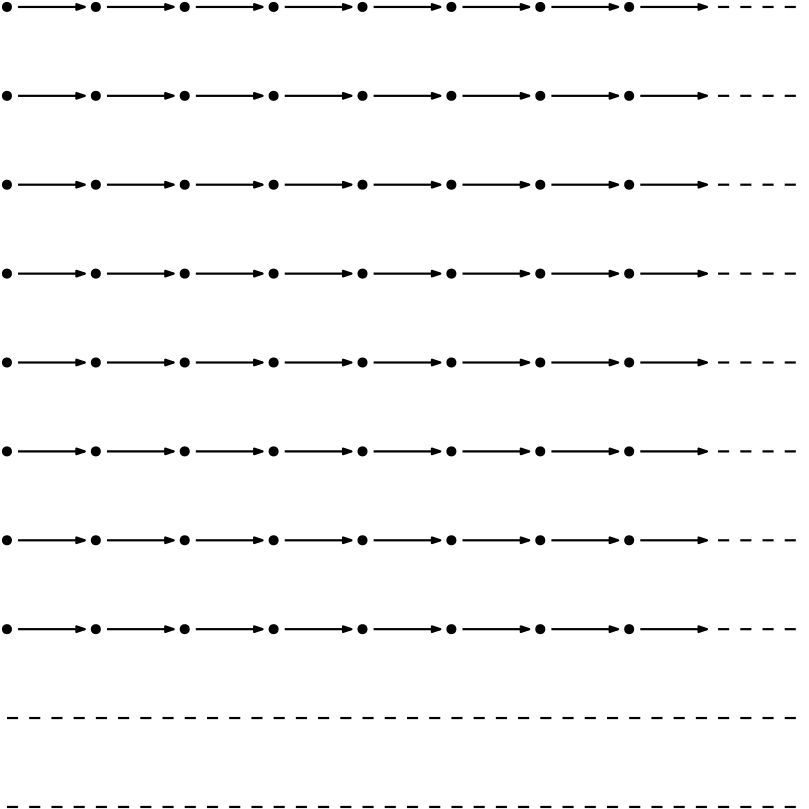 <?xml version="1.0"?>
<!DOCTYPE ipe SYSTEM "ipe.dtd">
<ipe version="70218" creator="Ipe 7.2.28">
<info created="D:20181016201659" modified="D:20240326222335"/>
<ipestyle name="tungsteno">
<symbol name="arrow/arc(spx)">
<path stroke="sym-stroke" fill="sym-stroke" pen="sym-pen">
0 0 m
-1 0.333 l
-1 -0.333 l
h
</path>
</symbol>
<symbol name="arrow/farc(spx)">
<path stroke="sym-stroke" fill="white" pen="sym-pen">
0 0 m
-1 0.333 l
-1 -0.333 l
h
</path>
</symbol>
<symbol name="arrow/ptarc(spx)">
<path stroke="sym-stroke" fill="sym-stroke" pen="sym-pen">
0 0 m
-1 0.333 l
-0.8 0 l
-1 -0.333 l
h
</path>
</symbol>
<symbol name="arrow/fptarc(spx)">
<path stroke="sym-stroke" fill="white" pen="sym-pen">
0 0 m
-1 0.333 l
-0.8 0 l
-1 -0.333 l
h
</path>
</symbol>
<symbol name="mark/circle(sx)" transformations="translations">
<path fill="sym-stroke">
0.6 0 0 0.6 0 0 e
0.4 0 0 0.4 0 0 e
</path>
</symbol>
<symbol name="mark/disk(sx)" transformations="translations">
<path fill="sym-stroke">
0.6 0 0 0.6 0 0 e
</path>
</symbol>
<symbol name="mark/fdisk(sfx)" transformations="translations">
<group>
<path fill="sym-fill">
0.5 0 0 0.5 0 0 e
</path>
<path fill="sym-stroke" fillrule="eofill">
0.6 0 0 0.6 0 0 e
0.4 0 0 0.4 0 0 e
</path>
</group>
</symbol>
<symbol name="mark/box(sx)" transformations="translations">
<path fill="sym-stroke" fillrule="eofill">
-0.6 -0.6 m
0.6 -0.6 l
0.6 0.6 l
-0.6 0.6 l
h
-0.4 -0.4 m
0.4 -0.4 l
0.4 0.4 l
-0.4 0.4 l
h
</path>
</symbol>
<symbol name="mark/square(sx)" transformations="translations">
<path fill="sym-stroke">
-0.6 -0.6 m
0.6 -0.6 l
0.6 0.6 l
-0.6 0.6 l
h
</path>
</symbol>
<symbol name="mark/fsquare(sfx)" transformations="translations">
<group>
<path fill="sym-fill">
-0.5 -0.5 m
0.5 -0.5 l
0.5 0.5 l
-0.5 0.5 l
h
</path>
<path fill="sym-stroke" fillrule="eofill">
-0.6 -0.6 m
0.6 -0.6 l
0.6 0.6 l
-0.6 0.6 l
h
-0.4 -0.4 m
0.4 -0.4 l
0.4 0.4 l
-0.4 0.4 l
h
</path>
</group>
</symbol>
<symbol name="mark/cross(sx)" transformations="translations">
<group>
<path fill="sym-stroke">
-0.43 -0.57 m
0.57 0.43 l
0.43 0.57 l
-0.57 -0.43 l
h
</path>
<path fill="sym-stroke">
-0.43 0.57 m
0.57 -0.43 l
0.43 -0.57 l
-0.57 0.43 l
h
</path>
</group>
</symbol>
<symbol name="arrow/fnormal(spx)">
<path stroke="sym-stroke" fill="white" pen="sym-pen">
0 0 m
-1 0.333 l
-1 -0.333 l
h
</path>
</symbol>
<symbol name="arrow/pointed(spx)">
<path stroke="sym-stroke" fill="sym-stroke" pen="sym-pen">
0 0 m
-1 0.333 l
-0.8 0 l
-1 -0.333 l
h
</path>
</symbol>
<symbol name="arrow/fpointed(spx)">
<path stroke="sym-stroke" fill="white" pen="sym-pen">
0 0 m
-1 0.333 l
-0.8 0 l
-1 -0.333 l
h
</path>
</symbol>
<symbol name="arrow/linear(spx)">
<path stroke="sym-stroke" pen="sym-pen">
-1 0.333 m
0 0 l
-1 -0.333 l
</path>
</symbol>
<symbol name="arrow/fdouble(spx)">
<path stroke="sym-stroke" fill="white" pen="sym-pen">
0 0 m
-1 0.333 l
-1 -0.333 l
h
-1 0 m
-2 0.333 l
-2 -0.333 l
h
</path>
</symbol>
<symbol name="arrow/double(spx)">
<path stroke="sym-stroke" fill="sym-stroke" pen="sym-pen">
0 0 m
-1 0.333 l
-1 -0.333 l
h
-1 0 m
-2 0.333 l
-2 -0.333 l
h
</path>
</symbol>
<symbol name="arrow/mid-normal(spx)">
<path stroke="sym-stroke" fill="sym-stroke" pen="sym-pen">
0.5 0 m
-0.5 0.333 l
-0.5 -0.333 l
h
</path>
</symbol>
<symbol name="arrow/mid-fnormal(spx)">
<path stroke="sym-stroke" fill="white" pen="sym-pen">
0.5 0 m
-0.5 0.333 l
-0.5 -0.333 l
h
</path>
</symbol>
<symbol name="arrow/mid-pointed(spx)">
<path stroke="sym-stroke" fill="sym-stroke" pen="sym-pen">
0.5 0 m
-0.5 0.333 l
-0.3 0 l
-0.5 -0.333 l
h
</path>
</symbol>
<symbol name="arrow/mid-fpointed(spx)">
<path stroke="sym-stroke" fill="white" pen="sym-pen">
0.5 0 m
-0.5 0.333 l
-0.3 0 l
-0.5 -0.333 l
h
</path>
</symbol>
<symbol name="arrow/mid-double(spx)">
<path stroke="sym-stroke" fill="sym-stroke" pen="sym-pen">
1 0 m
0 0.333 l
0 -0.333 l
h
0 0 m
-1 0.333 l
-1 -0.333 l
h
</path>
</symbol>
<symbol name="arrow/mid-fdouble(spx)">
<path stroke="sym-stroke" fill="white" pen="sym-pen">
1 0 m
0 0.333 l
0 -0.333 l
h
0 0 m
-1 0.333 l
-1 -0.333 l
h
</path>
</symbol>
<anglesize name="22.5 deg" value="22.5"/>
<anglesize name="30 deg" value="30"/>
<anglesize name="45 deg" value="45"/>
<anglesize name="60 deg" value="60"/>
<anglesize name="90 deg" value="90"/>
<arrowsize name="large" value="10"/>
<arrowsize name="small" value="5"/>
<arrowsize name="tiny" value="3"/>
<color name="amber100" value="1 0.925 0.702"/>
<color name="amber200" value="1 0.878 0.51"/>
<color name="amber300" value="1 0.835 0.31"/>
<color name="amber400" value="1 0.792 0.157"/>
<color name="amber500" value="1 0.757 0.027"/>
<color name="amber600" value="1 0.702 0"/>
<color name="amber700" value="1 0.627 0"/>
<color name="amber800" value="1 0.561 0"/>
<color name="amber900" value="1 0.435 0"/>
<color name="blue100" value="0.733 0.871 0.984"/>
<color name="blue200" value="0.565 0.792 0.976"/>
<color name="blue300" value="0.392 0.71 0.965"/>
<color name="blue400" value="0.259 0.647 0.961"/>
<color name="blue500" value="0.129 0.588 0.953"/>
<color name="blue600" value="0.118 0.533 0.898"/>
<color name="blue700" value="0.098 0.463 0.824"/>
<color name="blue800" value="0.082 0.396 0.753"/>
<color name="blue900" value="0.051 0.278 0.631"/>
<color name="bluegray100" value="0.812 0.847 0.863"/>
<color name="bluegray200" value="0.69 0.745 0.773"/>
<color name="bluegray300" value="0.565 0.643 0.682"/>
<color name="bluegray400" value="0.471 0.565 0.612"/>
<color name="bluegray500" value="0.376 0.49 0.545"/>
<color name="bluegray600" value="0.329 0.431 0.478"/>
<color name="bluegray700" value="0.271 0.353 0.392"/>
<color name="bluegray800" value="0.216 0.278 0.31"/>
<color name="bluegray900" value="0.149 0.196 0.22"/>
<color name="brown100" value="0.843 0.8 0.784"/>
<color name="brown200" value="0.737 0.667 0.643"/>
<color name="brown300" value="0.631 0.533 0.498"/>
<color name="brown400" value="0.553 0.431 0.388"/>
<color name="brown500" value="0.475 0.333 0.282"/>
<color name="brown600" value="0.427 0.298 0.255"/>
<color name="brown700" value="0.365 0.251 0.216"/>
<color name="brown800" value="0.306 0.204 0.18"/>
<color name="brown900" value="0.243 0.153 0.137"/>
<color name="cyan100" value="0.698 0.922 0.949"/>
<color name="cyan200" value="0.502 0.871 0.918"/>
<color name="cyan300" value="0.302 0.816 0.882"/>
<color name="cyan400" value="0.149 0.776 0.855"/>
<color name="cyan500" value="0 0.737 0.831"/>
<color name="cyan600" value="0 0.675 0.757"/>
<color name="cyan700" value="0 0.592 0.655"/>
<color name="cyan800" value="0 0.514 0.561"/>
<color name="cyan900" value="0 0.376 0.392"/>
<color name="deeporange100" value="1 0.8 0.737"/>
<color name="deeporange200" value="1 0.671 0.569"/>
<color name="deeporange300" value="1 0.541 0.396"/>
<color name="deeporange400" value="1 0.439 0.263"/>
<color name="deeporange500" value="1 0.341 0.133"/>
<color name="deeporange600" value="0.957 0.318 0.118"/>
<color name="deeporange700" value="0.902 0.29 0.098"/>
<color name="deeporange800" value="0.847 0.263 0.082"/>
<color name="deeporange900" value="0.749 0.212 0.047"/>
<color name="deeppurple100" value="0.82 0.769 0.914"/>
<color name="deeppurple200" value="0.702 0.616 0.859"/>
<color name="deeppurple300" value="0.584 0.459 0.804"/>
<color name="deeppurple400" value="0.494 0.341 0.761"/>
<color name="deeppurple500" value="0.404 0.227 0.718"/>
<color name="deeppurple600" value="0.369 0.208 0.694"/>
<color name="deeppurple700" value="0.318 0.176 0.659"/>
<color name="deeppurple800" value="0.271 0.153 0.627"/>
<color name="deeppurple900" value="0.192 0.106 0.573"/>
<color name="gray100" value="0.961"/>
<color name="gray200" value="0.933"/>
<color name="gray300" value="0.878"/>
<color name="gray400" value="0.741"/>
<color name="gray500" value="0.62"/>
<color name="gray600" value="0.459"/>
<color name="gray700" value="0.38"/>
<color name="gray800" value="0.259"/>
<color name="gray900" value="0.129"/>
<color name="green100" value="0.784 0.902 0.788"/>
<color name="green200" value="0.647 0.839 0.655"/>
<color name="green300" value="0.506 0.78 0.518"/>
<color name="green400" value="0.4 0.733 0.416"/>
<color name="green500" value="0.298 0.686 0.314"/>
<color name="green600" value="0.263 0.627 0.278"/>
<color name="green700" value="0.22 0.557 0.235"/>
<color name="green800" value="0.18 0.49 0.196"/>
<color name="green900" value="0.106 0.369 0.125"/>
<color name="indigo100" value="0.773 0.792 0.914"/>
<color name="indigo200" value="0.624 0.659 0.855"/>
<color name="indigo300" value="0.475 0.525 0.796"/>
<color name="indigo400" value="0.361 0.42 0.753"/>
<color name="indigo500" value="0.247 0.318 0.71"/>
<color name="indigo600" value="0.224 0.286 0.671"/>
<color name="indigo700" value="0.188 0.247 0.624"/>
<color name="indigo800" value="0.157 0.208 0.576"/>
<color name="indigo900" value="0.102 0.137 0.494"/>
<color name="lightblue100" value="0.702 0.898 0.988"/>
<color name="lightblue200" value="0.506 0.831 0.98"/>
<color name="lightblue300" value="0.31 0.765 0.969"/>
<color name="lightblue400" value="0.161 0.714 0.965"/>
<color name="lightblue500" value="0.012 0.663 0.957"/>
<color name="lightblue600" value="0.012 0.608 0.898"/>
<color name="lightblue700" value="0.008 0.533 0.82"/>
<color name="lightblue800" value="0.008 0.467 0.741"/>
<color name="lightblue900" value="0.004 0.341 0.608"/>
<color name="lightgreen100" value="0.863 0.929 0.784"/>
<color name="lightgreen200" value="0.773 0.882 0.647"/>
<color name="lightgreen300" value="0.682 0.835 0.506"/>
<color name="lightgreen400" value="0.612 0.8 0.396"/>
<color name="lightgreen500" value="0.545 0.765 0.29"/>
<color name="lightgreen600" value="0.486 0.702 0.259"/>
<color name="lightgreen700" value="0.408 0.624 0.22"/>
<color name="lightgreen800" value="0.333 0.545 0.184"/>
<color name="lightgreen900" value="0.2 0.412 0.118"/>
<color name="lime100" value="0.941 0.957 0.765"/>
<color name="lime200" value="0.902 0.933 0.612"/>
<color name="lime300" value="0.863 0.906 0.459"/>
<color name="lime400" value="0.831 0.882 0.341"/>
<color name="lime500" value="0.804 0.863 0.224"/>
<color name="lime600" value="0.753 0.792 0.2"/>
<color name="lime700" value="0.686 0.706 0.169"/>
<color name="lime800" value="0.62 0.616 0.141"/>
<color name="lime900" value="0.51 0.467 0.09"/>
<color name="orange100" value="1 0.878 0.698"/>
<color name="orange200" value="1 0.8 0.502"/>
<color name="orange300" value="1 0.718 0.302"/>
<color name="orange400" value="1 0.655 0.149"/>
<color name="orange500" value="1 0.596 0"/>
<color name="orange600" value="0.984 0.549 0"/>
<color name="orange700" value="0.961 0.486 0"/>
<color name="orange800" value="0.937 0.424 0"/>
<color name="orange900" value="0.902 0.318 0"/>
<color name="pink100" value="0.973 0.733 0.816"/>
<color name="pink200" value="0.957 0.561 0.694"/>
<color name="pink300" value="0.941 0.384 0.573"/>
<color name="pink400" value="0.925 0.251 0.478"/>
<color name="pink500" value="0.914 0.118 0.388"/>
<color name="pink600" value="0.847 0.106 0.376"/>
<color name="pink700" value="0.761 0.094 0.357"/>
<color name="pink800" value="0.678 0.078 0.341"/>
<color name="pink900" value="0.533 0.055 0.31"/>
<color name="purple100" value="0.882 0.745 0.906"/>
<color name="purple200" value="0.808 0.576 0.847"/>
<color name="purple300" value="0.729 0.408 0.784"/>
<color name="purple400" value="0.671 0.278 0.737"/>
<color name="purple500" value="0.612 0.153 0.69"/>
<color name="purple600" value="0.557 0.141 0.667"/>
<color name="purple700" value="0.482 0.122 0.635"/>
<color name="purple800" value="0.416 0.106 0.604"/>
<color name="purple900" value="0.29 0.078 0.549"/>
<color name="red100" value="1 0.804 0.824"/>
<color name="red200" value="0.937 0.604 0.604"/>
<color name="red300" value="0.898 0.451 0.451"/>
<color name="red400" value="0.937 0.325 0.314"/>
<color name="red500" value="0.957 0.263 0.212"/>
<color name="red600" value="0.898 0.224 0.208"/>
<color name="red700" value="0.827 0.184 0.184"/>
<color name="red800" value="0.776 0.157 0.157"/>
<color name="red900" value="0.718 0.11 0.11"/>
<color name="teal100" value="0.698 0.875 0.859"/>
<color name="teal200" value="0.502 0.796 0.769"/>
<color name="teal300" value="0.302 0.714 0.675"/>
<color name="teal400" value="0.149 0.651 0.604"/>
<color name="teal500" value="0 0.588 0.533"/>
<color name="teal600" value="0 0.537 0.482"/>
<color name="teal700" value="0 0.475 0.42"/>
<color name="teal800" value="0 0.412 0.361"/>
<color name="teal900" value="0 0.302 0.251"/>
<color name="yellow100" value="1 0.976 0.769"/>
<color name="yellow200" value="1 0.961 0.616"/>
<color name="yellow300" value="1 0.945 0.463"/>
<color name="yellow400" value="1 0.933 0.345"/>
<color name="yellow500" value="1 0.922 0.231"/>
<color name="yellow600" value="0.992 0.847 0.208"/>
<color name="yellow700" value="0.984 0.753 0.176"/>
<color name="yellow800" value="0.976 0.659 0.145"/>
<color name="yellow900" value="0.961 0.498 0.09"/>
<dashstyle name="dash dot dotted" value="[4 2 1 2 1 2] 0"/>
<dashstyle name="dash dotted" value="[4 2 1 2] 0"/>
<dashstyle name="dashed" value="[4] 0"/>
<dashstyle name="dotted" value="[1 3] 0"/>
<dashstyle name="large dashed" value="[12] 0"/>
<dashstyle name="large dotted" value="[2 4] 0"/>
<dashstyle name="medium dashed" value="[8] 0"/>
<gridsize name="10 pts (~3.5 mm)" value="10"/>
<gridsize name="14 pts (~5 mm)" value="14"/>
<gridsize name="16 pts (~6 mm)" value="16"/>
<gridsize name="20 pts (~7 mm)" value="20"/>
<gridsize name="28 pts (~10 mm)" value="28"/>
<gridsize name="32 pts (~12 mm)" value="32"/>
<gridsize name="4 pts" value="4"/>
<gridsize name="56 pts (~20 mm)" value="56"/>
<gridsize name="8 pts (~3 mm)" value="8"/>
<opacity name="10%" value="0.1"/>
<opacity name="20%" value="0.2"/>
<opacity name="30%" value="0.3"/>
<opacity name="40%" value="0.4"/>
<opacity name="50%" value="0.5"/>
<opacity name="60%" value="0.6"/>
<opacity name="70%" value="0.7"/>
<opacity name="80%" value="0.8"/>
<opacity name="90%" value="0.9"/>
<pen name="fat" value="1.2"/>
<pen name="heavier" value="0.8"/>
<pen name="ultrafat" value="2"/>
<symbolsize name="large" value="5"/>
<symbolsize name="small" value="2"/>
<symbolsize name="tiny" value="1.1"/>
<textsize name="Huge" value="\Huge"/>
<textsize name="LARGE" value="\LARGE"/>
<textsize name="Large" value="\Large"/>
<textsize name="footnote" value="\footnotesize"/>
<textsize name="huge" value="\huge"/>
<textsize name="large" value="\large"/>
<textsize name="script" value="\scriptsize"/>
<textsize name="small" value="\small"/>
<textsize name="tiny" value="\tiny"/>
<textstyle name="center" begin="\begin{center}" end="\end{center}"/>
<textstyle name="item" begin="\begin{itemize}\item{}" end="\end{itemize}"/>
<textstyle name="itemize" begin="\begin{itemize}" end="\end{itemize}"/>
<tiling name="falling" angle="-60" step="4" width="1"/>
<tiling name="rising" angle="30" step="4" width="1"/>
</ipestyle>
<page>
<layer name="alpha"/>
<view layers="alpha" active="alpha"/>
<use layer="alpha" matrix="1 0 0 1 0 -32" name="mark/disk(sx)" pos="64 704" size="normal" stroke="black"/>
<use matrix="1 0 0 1 0 -32" name="mark/disk(sx)" pos="96 704" size="normal" stroke="black"/>
<use matrix="1 0 0 1 0 -32" name="mark/disk(sx)" pos="128 704" size="normal" stroke="black"/>
<use matrix="1 0 0 1 0 -32" name="mark/disk(sx)" pos="160 704" size="normal" stroke="black"/>
<use matrix="1 0 0 1 0 -32" name="mark/disk(sx)" pos="192 704" size="normal" stroke="black"/>
<use matrix="1 0 0 1 0 -32" name="mark/disk(sx)" pos="224 704" size="normal" stroke="black"/>
<use matrix="1 0 0 1 0 -32" name="mark/disk(sx)" pos="256 704" size="normal" stroke="black"/>
<use matrix="1 0 0 1 0 -32" name="mark/disk(sx)" pos="288 704" size="normal" stroke="black"/>
<path matrix="1 0 0 1 0 -32" stroke="black" pen="heavier" arrow="normal/tiny">
68 704 m
92 704 l
</path>
<path matrix="1 0 0 1 32 -32" stroke="black" pen="heavier" arrow="normal/tiny">
68 704 m
92 704 l
</path>
<path matrix="1 0 0 1 64 -32" stroke="black" pen="heavier" arrow="normal/tiny">
68 704 m
92 704 l
</path>
<path matrix="1 0 0 1 96 -32" stroke="black" pen="heavier" arrow="normal/tiny">
68 704 m
92 704 l
</path>
<path matrix="1 0 0 1 128 -32" stroke="black" pen="heavier" arrow="normal/tiny">
68 704 m
92 704 l
</path>
<path matrix="1 0 0 1 160 -32" stroke="black" pen="heavier" arrow="normal/tiny">
68 704 m
92 704 l
</path>
<path matrix="1 0 0 1 192 -32" stroke="black" pen="heavier" arrow="normal/tiny">
68 704 m
92 704 l
</path>
<path matrix="1 0 0 1 224 -32" stroke="black" pen="heavier" arrow="normal/tiny">
68 704 m
92 704 l
</path>
<path matrix="1 0 0 1 0 -64" stroke="black" dash="dashed" pen="heavier">
320 736 m
352 736 l
</path>
<use name="mark/disk(sx)" pos="64 704" size="normal" stroke="black"/>
<use name="mark/disk(sx)" pos="96 704" size="normal" stroke="black"/>
<use name="mark/disk(sx)" pos="128 704" size="normal" stroke="black"/>
<use name="mark/disk(sx)" pos="160 704" size="normal" stroke="black"/>
<use name="mark/disk(sx)" pos="192 704" size="normal" stroke="black"/>
<use name="mark/disk(sx)" pos="224 704" size="normal" stroke="black"/>
<use name="mark/disk(sx)" pos="256 704" size="normal" stroke="black"/>
<use name="mark/disk(sx)" pos="288 704" size="normal" stroke="black"/>
<path stroke="black" pen="heavier" arrow="normal/tiny">
68 704 m
92 704 l
</path>
<path matrix="1 0 0 1 32 0" stroke="black" pen="heavier" arrow="normal/tiny">
68 704 m
92 704 l
</path>
<path matrix="1 0 0 1 64 0" stroke="black" pen="heavier" arrow="normal/tiny">
68 704 m
92 704 l
</path>
<path matrix="1 0 0 1 96 0" stroke="black" pen="heavier" arrow="normal/tiny">
68 704 m
92 704 l
</path>
<path matrix="1 0 0 1 128 0" stroke="black" pen="heavier" arrow="normal/tiny">
68 704 m
92 704 l
</path>
<path matrix="1 0 0 1 160 0" stroke="black" pen="heavier" arrow="normal/tiny">
68 704 m
92 704 l
</path>
<path matrix="1 0 0 1 192 0" stroke="black" pen="heavier" arrow="normal/tiny">
68 704 m
92 704 l
</path>
<path matrix="1 0 0 1 224 0" stroke="black" pen="heavier" arrow="normal/tiny">
68 704 m
92 704 l
</path>
<path matrix="1 0 0 1 0 -32" stroke="black" dash="dashed" pen="heavier">
320 736 m
352 736 l
</path>
<use matrix="1 0 0 1 0 32" name="mark/disk(sx)" pos="64 704" size="normal" stroke="black"/>
<use matrix="1 0 0 1 0 32" name="mark/disk(sx)" pos="96 704" size="normal" stroke="black"/>
<use matrix="1 0 0 1 0 32" name="mark/disk(sx)" pos="128 704" size="normal" stroke="black"/>
<use matrix="1 0 0 1 0 32" name="mark/disk(sx)" pos="160 704" size="normal" stroke="black"/>
<use matrix="1 0 0 1 0 32" name="mark/disk(sx)" pos="192 704" size="normal" stroke="black"/>
<use matrix="1 0 0 1 0 32" name="mark/disk(sx)" pos="224 704" size="normal" stroke="black"/>
<use matrix="1 0 0 1 0 32" name="mark/disk(sx)" pos="256 704" size="normal" stroke="black"/>
<use matrix="1 0 0 1 0 32" name="mark/disk(sx)" pos="288 704" size="normal" stroke="black"/>
<path matrix="1 0 0 1 0 32" stroke="black" pen="heavier" arrow="normal/tiny">
68 704 m
92 704 l
</path>
<path matrix="1 0 0 1 32 32" stroke="black" pen="heavier" arrow="normal/tiny">
68 704 m
92 704 l
</path>
<path matrix="1 0 0 1 64 32" stroke="black" pen="heavier" arrow="normal/tiny">
68 704 m
92 704 l
</path>
<path matrix="1 0 0 1 96 32" stroke="black" pen="heavier" arrow="normal/tiny">
68 704 m
92 704 l
</path>
<path matrix="1 0 0 1 128 32" stroke="black" pen="heavier" arrow="normal/tiny">
68 704 m
92 704 l
</path>
<path matrix="1 0 0 1 160 32" stroke="black" pen="heavier" arrow="normal/tiny">
68 704 m
92 704 l
</path>
<path matrix="1 0 0 1 192 32" stroke="black" pen="heavier" arrow="normal/tiny">
68 704 m
92 704 l
</path>
<path matrix="1 0 0 1 224 32" stroke="black" pen="heavier" arrow="normal/tiny">
68 704 m
92 704 l
</path>
<path stroke="black" dash="dashed" pen="heavier">
320 736 m
352 736 l
</path>
<use matrix="1 0 0 1 0 64" name="mark/disk(sx)" pos="64 704" size="normal" stroke="black"/>
<use matrix="1 0 0 1 0 64" name="mark/disk(sx)" pos="96 704" size="normal" stroke="black"/>
<use matrix="1 0 0 1 0 64" name="mark/disk(sx)" pos="128 704" size="normal" stroke="black"/>
<use matrix="1 0 0 1 0 64" name="mark/disk(sx)" pos="160 704" size="normal" stroke="black"/>
<use matrix="1 0 0 1 0 64" name="mark/disk(sx)" pos="192 704" size="normal" stroke="black"/>
<use matrix="1 0 0 1 0 64" name="mark/disk(sx)" pos="224 704" size="normal" stroke="black"/>
<use matrix="1 0 0 1 0 64" name="mark/disk(sx)" pos="256 704" size="normal" stroke="black"/>
<use matrix="1 0 0 1 0 64" name="mark/disk(sx)" pos="288 704" size="normal" stroke="black"/>
<path matrix="1 0 0 1 0 64" stroke="black" pen="heavier" arrow="normal/tiny">
68 704 m
92 704 l
</path>
<path matrix="1 0 0 1 32 64" stroke="black" pen="heavier" arrow="normal/tiny">
68 704 m
92 704 l
</path>
<path matrix="1 0 0 1 64 64" stroke="black" pen="heavier" arrow="normal/tiny">
68 704 m
92 704 l
</path>
<path matrix="1 0 0 1 96 64" stroke="black" pen="heavier" arrow="normal/tiny">
68 704 m
92 704 l
</path>
<path matrix="1 0 0 1 128 64" stroke="black" pen="heavier" arrow="normal/tiny">
68 704 m
92 704 l
</path>
<path matrix="1 0 0 1 160 64" stroke="black" pen="heavier" arrow="normal/tiny">
68 704 m
92 704 l
</path>
<path matrix="1 0 0 1 192 64" stroke="black" pen="heavier" arrow="normal/tiny">
68 704 m
92 704 l
</path>
<path matrix="1 0 0 1 224 64" stroke="black" pen="heavier" arrow="normal/tiny">
68 704 m
92 704 l
</path>
<path matrix="1 0 0 1 688 352" stroke="black" dash="dashed" pen="heavier">
-368 416 m
-336 416 l
</path>
<use matrix="1 0 0 1 0 -160" name="mark/disk(sx)" pos="64 704" size="normal" stroke="black"/>
<use matrix="1 0 0 1 0 -160" name="mark/disk(sx)" pos="96 704" size="normal" stroke="black"/>
<use matrix="1 0 0 1 0 -160" name="mark/disk(sx)" pos="128 704" size="normal" stroke="black"/>
<use matrix="1 0 0 1 0 -160" name="mark/disk(sx)" pos="160 704" size="normal" stroke="black"/>
<use matrix="1 0 0 1 0 -160" name="mark/disk(sx)" pos="192 704" size="normal" stroke="black"/>
<use matrix="1 0 0 1 0 -160" name="mark/disk(sx)" pos="224 704" size="normal" stroke="black"/>
<use matrix="1 0 0 1 0 -160" name="mark/disk(sx)" pos="256 704" size="normal" stroke="black"/>
<use matrix="1 0 0 1 0 -160" name="mark/disk(sx)" pos="288 704" size="normal" stroke="black"/>
<path matrix="1 0 0 1 0 -160" stroke="black" pen="heavier" arrow="normal/tiny">
68 704 m
92 704 l
</path>
<path matrix="1 0 0 1 32 -160" stroke="black" pen="heavier" arrow="normal/tiny">
68 704 m
92 704 l
</path>
<path matrix="1 0 0 1 64 -160" stroke="black" pen="heavier" arrow="normal/tiny">
68 704 m
92 704 l
</path>
<path matrix="1 0 0 1 96 -160" stroke="black" pen="heavier" arrow="normal/tiny">
68 704 m
92 704 l
</path>
<path matrix="1 0 0 1 128 -160" stroke="black" pen="heavier" arrow="normal/tiny">
68 704 m
92 704 l
</path>
<path matrix="1 0 0 1 160 -160" stroke="black" pen="heavier" arrow="normal/tiny">
68 704 m
92 704 l
</path>
<path matrix="1 0 0 1 192 -160" stroke="black" pen="heavier" arrow="normal/tiny">
68 704 m
92 704 l
</path>
<path matrix="1 0 0 1 224 -160" stroke="black" pen="heavier" arrow="normal/tiny">
68 704 m
92 704 l
</path>
<path matrix="1 0 0 1 0 -192" stroke="black" dash="dashed" pen="heavier">
320 736 m
352 736 l
</path>
<use matrix="1 0 0 1 0 -128" name="mark/disk(sx)" pos="64 704" size="normal" stroke="black"/>
<use matrix="1 0 0 1 0 -128" name="mark/disk(sx)" pos="96 704" size="normal" stroke="black"/>
<use matrix="1 0 0 1 0 -128" name="mark/disk(sx)" pos="128 704" size="normal" stroke="black"/>
<use matrix="1 0 0 1 0 -128" name="mark/disk(sx)" pos="160 704" size="normal" stroke="black"/>
<use matrix="1 0 0 1 0 -128" name="mark/disk(sx)" pos="192 704" size="normal" stroke="black"/>
<use matrix="1 0 0 1 0 -128" name="mark/disk(sx)" pos="224 704" size="normal" stroke="black"/>
<use matrix="1 0 0 1 0 -128" name="mark/disk(sx)" pos="256 704" size="normal" stroke="black"/>
<use matrix="1 0 0 1 0 -128" name="mark/disk(sx)" pos="288 704" size="normal" stroke="black"/>
<path matrix="1 0 0 1 0 -128" stroke="black" pen="heavier" arrow="normal/tiny">
68 704 m
92 704 l
</path>
<path matrix="1 0 0 1 32 -128" stroke="black" pen="heavier" arrow="normal/tiny">
68 704 m
92 704 l
</path>
<path matrix="1 0 0 1 64 -128" stroke="black" pen="heavier" arrow="normal/tiny">
68 704 m
92 704 l
</path>
<path matrix="1 0 0 1 96 -128" stroke="black" pen="heavier" arrow="normal/tiny">
68 704 m
92 704 l
</path>
<path matrix="1 0 0 1 128 -128" stroke="black" pen="heavier" arrow="normal/tiny">
68 704 m
92 704 l
</path>
<path matrix="1 0 0 1 160 -128" stroke="black" pen="heavier" arrow="normal/tiny">
68 704 m
92 704 l
</path>
<path matrix="1 0 0 1 192 -128" stroke="black" pen="heavier" arrow="normal/tiny">
68 704 m
92 704 l
</path>
<path matrix="1 0 0 1 224 -128" stroke="black" pen="heavier" arrow="normal/tiny">
68 704 m
92 704 l
</path>
<path matrix="1 0 0 1 0 -160" stroke="black" dash="dashed" pen="heavier">
320 736 m
352 736 l
</path>
<use matrix="1 0 0 1 0 -96" name="mark/disk(sx)" pos="64 704" size="normal" stroke="black"/>
<use matrix="1 0 0 1 0 -96" name="mark/disk(sx)" pos="96 704" size="normal" stroke="black"/>
<use matrix="1 0 0 1 0 -96" name="mark/disk(sx)" pos="128 704" size="normal" stroke="black"/>
<use matrix="1 0 0 1 0 -96" name="mark/disk(sx)" pos="160 704" size="normal" stroke="black"/>
<use matrix="1 0 0 1 0 -96" name="mark/disk(sx)" pos="192 704" size="normal" stroke="black"/>
<use matrix="1 0 0 1 0 -96" name="mark/disk(sx)" pos="224 704" size="normal" stroke="black"/>
<use matrix="1 0 0 1 0 -96" name="mark/disk(sx)" pos="256 704" size="normal" stroke="black"/>
<use matrix="1 0 0 1 0 -96" name="mark/disk(sx)" pos="288 704" size="normal" stroke="black"/>
<path matrix="1 0 0 1 0 -96" stroke="black" pen="heavier" arrow="normal/tiny">
68 704 m
92 704 l
</path>
<path matrix="1 0 0 1 32 -96" stroke="black" pen="heavier" arrow="normal/tiny">
68 704 m
92 704 l
</path>
<path matrix="1 0 0 1 64 -96" stroke="black" pen="heavier" arrow="normal/tiny">
68 704 m
92 704 l
</path>
<path matrix="1 0 0 1 96 -96" stroke="black" pen="heavier" arrow="normal/tiny">
68 704 m
92 704 l
</path>
<path matrix="1 0 0 1 128 -96" stroke="black" pen="heavier" arrow="normal/tiny">
68 704 m
92 704 l
</path>
<path matrix="1 0 0 1 160 -96" stroke="black" pen="heavier" arrow="normal/tiny">
68 704 m
92 704 l
</path>
<path matrix="1 0 0 1 192 -96" stroke="black" pen="heavier" arrow="normal/tiny">
68 704 m
92 704 l
</path>
<path matrix="1 0 0 1 224 -96" stroke="black" pen="heavier" arrow="normal/tiny">
68 704 m
92 704 l
</path>
<path matrix="1 0 0 1 0 -128" stroke="black" dash="dashed" pen="heavier">
320 736 m
352 736 l
</path>
<use matrix="1 0 0 1 0 -64" name="mark/disk(sx)" pos="64 704" size="normal" stroke="black"/>
<use matrix="1 0 0 1 0 -64" name="mark/disk(sx)" pos="96 704" size="normal" stroke="black"/>
<use matrix="1 0 0 1 0 -64" name="mark/disk(sx)" pos="128 704" size="normal" stroke="black"/>
<use matrix="1 0 0 1 0 -64" name="mark/disk(sx)" pos="160 704" size="normal" stroke="black"/>
<use matrix="1 0 0 1 0 -64" name="mark/disk(sx)" pos="192 704" size="normal" stroke="black"/>
<use matrix="1 0 0 1 0 -64" name="mark/disk(sx)" pos="224 704" size="normal" stroke="black"/>
<use matrix="1 0 0 1 0 -64" name="mark/disk(sx)" pos="256 704" size="normal" stroke="black"/>
<use matrix="1 0 0 1 0 -64" name="mark/disk(sx)" pos="288 704" size="normal" stroke="black"/>
<path matrix="1 0 0 1 0 -64" stroke="black" pen="heavier" arrow="normal/tiny">
68 704 m
92 704 l
</path>
<path matrix="1 0 0 1 32 -64" stroke="black" pen="heavier" arrow="normal/tiny">
68 704 m
92 704 l
</path>
<path matrix="1 0 0 1 64 -64" stroke="black" pen="heavier" arrow="normal/tiny">
68 704 m
92 704 l
</path>
<path matrix="1 0 0 1 96 -64" stroke="black" pen="heavier" arrow="normal/tiny">
68 704 m
92 704 l
</path>
<path matrix="1 0 0 1 128 -64" stroke="black" pen="heavier" arrow="normal/tiny">
68 704 m
92 704 l
</path>
<path matrix="1 0 0 1 160 -64" stroke="black" pen="heavier" arrow="normal/tiny">
68 704 m
92 704 l
</path>
<path matrix="1 0 0 1 192 -64" stroke="black" pen="heavier" arrow="normal/tiny">
68 704 m
92 704 l
</path>
<path matrix="1 0 0 1 224 -64" stroke="black" pen="heavier" arrow="normal/tiny">
68 704 m
92 704 l
</path>
<path matrix="1 0 0 1 0 -96" stroke="black" dash="dashed" pen="heavier">
320 736 m
352 736 l
</path>
<path matrix="1 0 0 1 0 384" stroke="black" dash="dashed" pen="heavier">
64 128 m
352 128 l
</path>
<path matrix="1 0 0 1 0 352" stroke="black" dash="dashed" pen="heavier">
64 128 m
352 128 l
</path>
</page>
</ipe>

